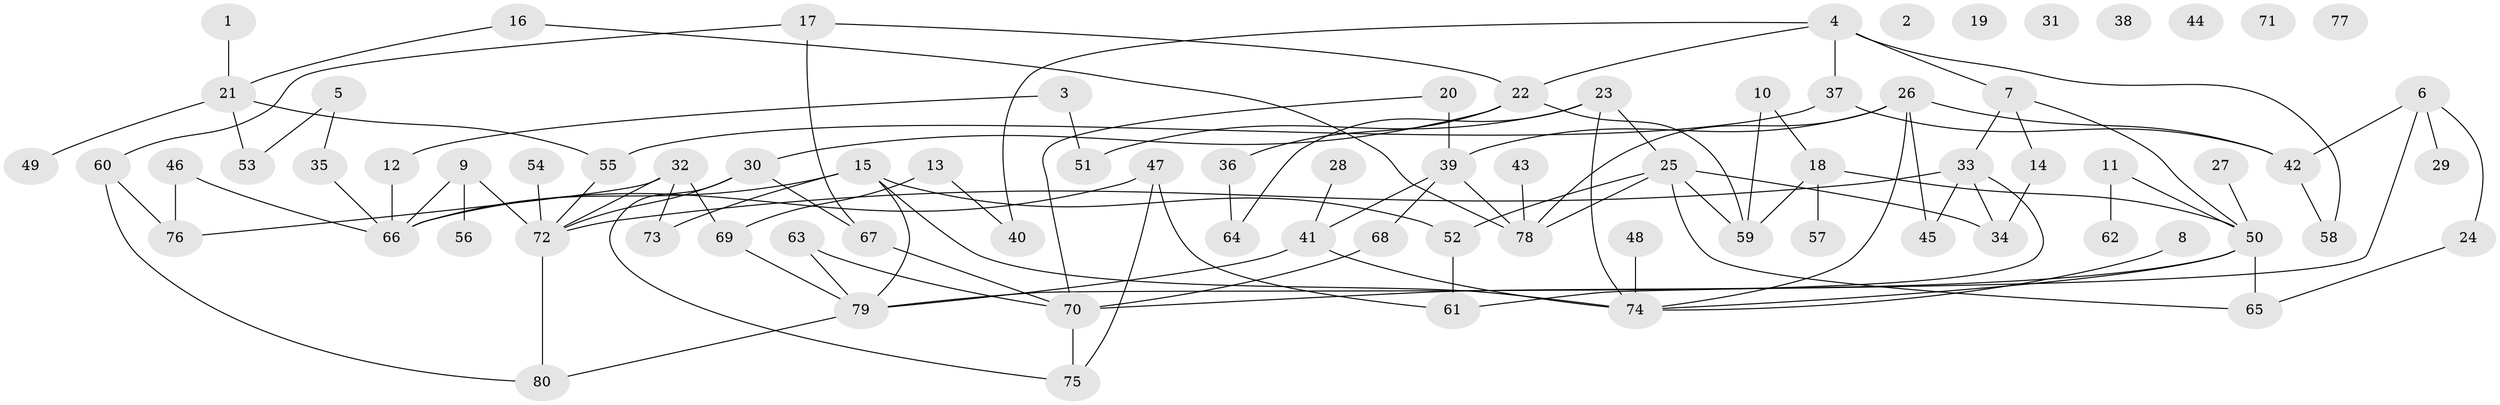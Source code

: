 // coarse degree distribution, {0: 0.21875, 1: 0.1875, 3: 0.09375, 4: 0.1875, 5: 0.03125, 2: 0.15625, 10: 0.03125, 6: 0.03125, 9: 0.03125, 7: 0.03125}
// Generated by graph-tools (version 1.1) at 2025/42/03/04/25 21:42:31]
// undirected, 80 vertices, 111 edges
graph export_dot {
graph [start="1"]
  node [color=gray90,style=filled];
  1;
  2;
  3;
  4;
  5;
  6;
  7;
  8;
  9;
  10;
  11;
  12;
  13;
  14;
  15;
  16;
  17;
  18;
  19;
  20;
  21;
  22;
  23;
  24;
  25;
  26;
  27;
  28;
  29;
  30;
  31;
  32;
  33;
  34;
  35;
  36;
  37;
  38;
  39;
  40;
  41;
  42;
  43;
  44;
  45;
  46;
  47;
  48;
  49;
  50;
  51;
  52;
  53;
  54;
  55;
  56;
  57;
  58;
  59;
  60;
  61;
  62;
  63;
  64;
  65;
  66;
  67;
  68;
  69;
  70;
  71;
  72;
  73;
  74;
  75;
  76;
  77;
  78;
  79;
  80;
  1 -- 21;
  3 -- 12;
  3 -- 51;
  4 -- 7;
  4 -- 22;
  4 -- 37;
  4 -- 40;
  4 -- 58;
  5 -- 35;
  5 -- 53;
  6 -- 24;
  6 -- 29;
  6 -- 42;
  6 -- 79;
  7 -- 14;
  7 -- 33;
  7 -- 50;
  8 -- 74;
  9 -- 56;
  9 -- 66;
  9 -- 72;
  10 -- 18;
  10 -- 59;
  11 -- 50;
  11 -- 62;
  12 -- 66;
  13 -- 40;
  13 -- 69;
  14 -- 34;
  15 -- 52;
  15 -- 66;
  15 -- 73;
  15 -- 74;
  15 -- 79;
  16 -- 21;
  16 -- 78;
  17 -- 22;
  17 -- 60;
  17 -- 67;
  18 -- 50;
  18 -- 57;
  18 -- 59;
  20 -- 39;
  20 -- 70;
  21 -- 49;
  21 -- 53;
  21 -- 55;
  22 -- 30;
  22 -- 36;
  22 -- 59;
  23 -- 25;
  23 -- 51;
  23 -- 64;
  23 -- 74;
  24 -- 65;
  25 -- 34;
  25 -- 52;
  25 -- 59;
  25 -- 65;
  25 -- 78;
  26 -- 39;
  26 -- 42;
  26 -- 45;
  26 -- 74;
  26 -- 78;
  27 -- 50;
  28 -- 41;
  30 -- 67;
  30 -- 72;
  30 -- 75;
  32 -- 69;
  32 -- 72;
  32 -- 73;
  32 -- 76;
  33 -- 34;
  33 -- 45;
  33 -- 61;
  33 -- 72;
  35 -- 66;
  36 -- 64;
  37 -- 42;
  37 -- 55;
  39 -- 41;
  39 -- 68;
  39 -- 78;
  41 -- 74;
  41 -- 79;
  42 -- 58;
  43 -- 78;
  46 -- 66;
  46 -- 76;
  47 -- 61;
  47 -- 66;
  47 -- 75;
  48 -- 74;
  50 -- 65;
  50 -- 70;
  50 -- 74;
  52 -- 61;
  54 -- 72;
  55 -- 72;
  60 -- 76;
  60 -- 80;
  63 -- 70;
  63 -- 79;
  67 -- 70;
  68 -- 70;
  69 -- 79;
  70 -- 75;
  72 -- 80;
  79 -- 80;
}
